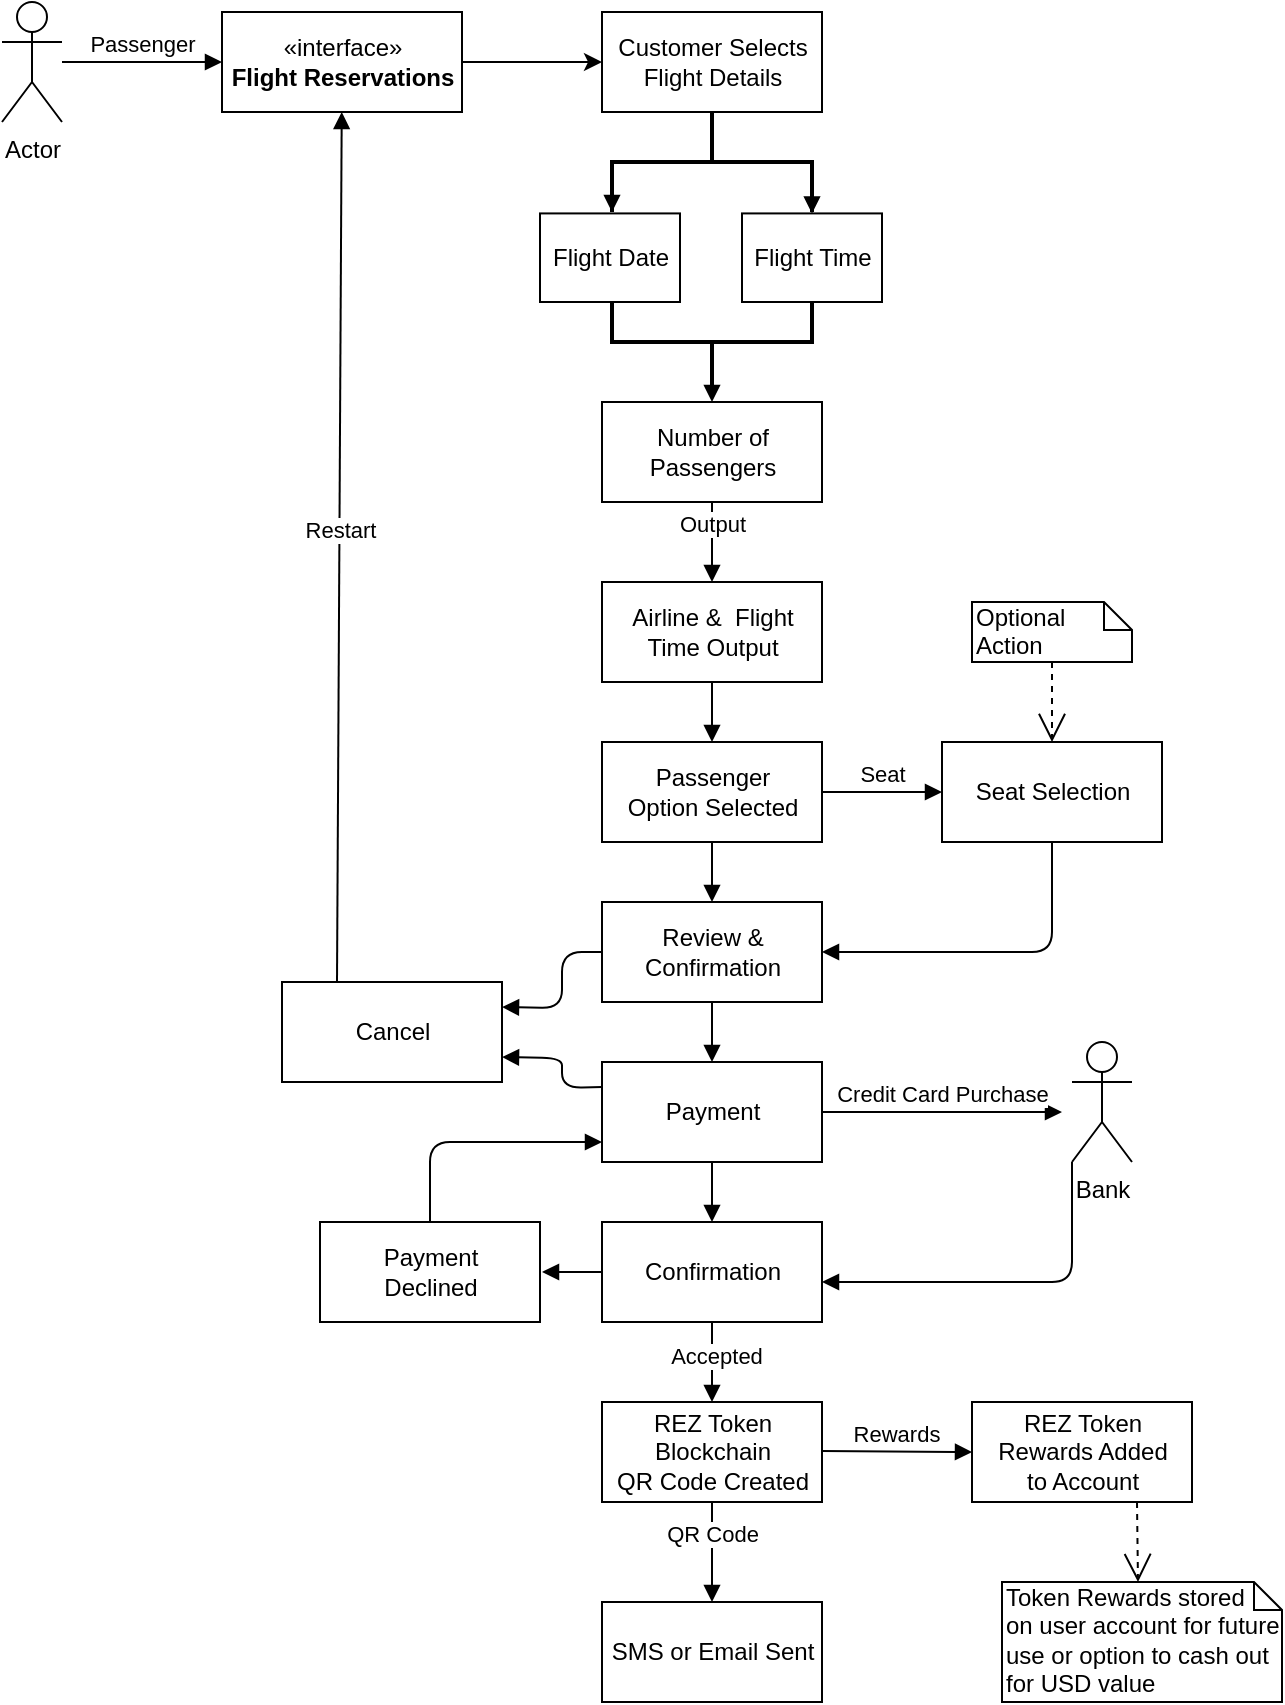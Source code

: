 <mxfile version="13.6.9" type="github"><diagram id="7NIO5p11cOUV4MQMlq8A" name="Page-1"><mxGraphModel dx="873" dy="569" grid="1" gridSize="10" guides="1" tooltips="1" connect="1" arrows="1" fold="1" page="1" pageScale="1" pageWidth="850" pageHeight="1100" math="0" shadow="0"><root><mxCell id="0"/><mxCell id="1" parent="0"/><mxCell id="cuWLX52EpwaDHfOYWjFF-2" value="" style="endArrow=classic;html=1;exitX=1;exitY=0.5;exitDx=0;exitDy=0;entryX=0;entryY=0.5;entryDx=0;entryDy=0;" edge="1" parent="1" source="cuWLX52EpwaDHfOYWjFF-9" target="cuWLX52EpwaDHfOYWjFF-4"><mxGeometry width="50" height="50" relative="1" as="geometry"><mxPoint x="240" y="79.5" as="sourcePoint"/><mxPoint x="370" y="79.5" as="targetPoint"/></mxGeometry></mxCell><mxCell id="cuWLX52EpwaDHfOYWjFF-4" value="&lt;span&gt;Customer Selects&lt;/span&gt;&lt;br&gt;&lt;span&gt;Flight Details&lt;/span&gt;" style="html=1;" vertex="1" parent="1"><mxGeometry x="340" y="55" width="110" height="50" as="geometry"/></mxCell><mxCell id="cuWLX52EpwaDHfOYWjFF-6" value="Actor" style="shape=umlActor;verticalLabelPosition=bottom;verticalAlign=top;html=1;" vertex="1" parent="1"><mxGeometry x="40" y="50" width="30" height="60" as="geometry"/></mxCell><mxCell id="cuWLX52EpwaDHfOYWjFF-7" value="Passenger" style="html=1;verticalAlign=bottom;endArrow=block;" edge="1" parent="1" source="cuWLX52EpwaDHfOYWjFF-6" target="cuWLX52EpwaDHfOYWjFF-9"><mxGeometry width="80" relative="1" as="geometry"><mxPoint x="80" y="80" as="sourcePoint"/><mxPoint x="140" y="80" as="targetPoint"/></mxGeometry></mxCell><mxCell id="cuWLX52EpwaDHfOYWjFF-9" value="«interface»&lt;br&gt;&lt;b&gt;Flight Reservations&lt;/b&gt;" style="html=1;" vertex="1" parent="1"><mxGeometry x="150" y="55" width="120" height="50" as="geometry"/></mxCell><mxCell id="cuWLX52EpwaDHfOYWjFF-14" value="" style="strokeWidth=2;html=1;shape=mxgraph.flowchart.annotation_2;align=left;labelPosition=right;pointerEvents=1;rotation=-90;" vertex="1" parent="1"><mxGeometry x="370" y="170" width="50" height="100" as="geometry"/></mxCell><mxCell id="cuWLX52EpwaDHfOYWjFF-16" value="Flight Date" style="html=1;" vertex="1" parent="1"><mxGeometry x="309" y="155.71" width="70" height="44.29" as="geometry"/></mxCell><mxCell id="cuWLX52EpwaDHfOYWjFF-17" value="" style="strokeWidth=2;html=1;shape=mxgraph.flowchart.annotation_2;align=left;labelPosition=right;pointerEvents=1;rotation=90;" vertex="1" parent="1"><mxGeometry x="370" y="80" width="50" height="100" as="geometry"/></mxCell><mxCell id="cuWLX52EpwaDHfOYWjFF-18" value="Flight Time" style="html=1;" vertex="1" parent="1"><mxGeometry x="410" y="155.71" width="70" height="44.29" as="geometry"/></mxCell><mxCell id="cuWLX52EpwaDHfOYWjFF-20" value="" style="html=1;verticalAlign=bottom;endArrow=block;entryX=1;entryY=1;entryDx=0;entryDy=0;entryPerimeter=0;exitX=0.5;exitY=1;exitDx=0;exitDy=0;exitPerimeter=0;" edge="1" parent="1" source="cuWLX52EpwaDHfOYWjFF-17" target="cuWLX52EpwaDHfOYWjFF-17"><mxGeometry width="80" relative="1" as="geometry"><mxPoint x="210" y="320" as="sourcePoint"/><mxPoint x="210" y="340" as="targetPoint"/></mxGeometry></mxCell><mxCell id="cuWLX52EpwaDHfOYWjFF-21" value="" style="html=1;verticalAlign=bottom;endArrow=block;entryX=0.5;entryY=0;entryDx=0;entryDy=0;exitX=0.5;exitY=0;exitDx=0;exitDy=0;exitPerimeter=0;" edge="1" parent="1" source="cuWLX52EpwaDHfOYWjFF-17" target="cuWLX52EpwaDHfOYWjFF-18"><mxGeometry width="80" relative="1" as="geometry"><mxPoint x="356" y="140" as="sourcePoint"/><mxPoint x="356" y="165" as="targetPoint"/></mxGeometry></mxCell><mxCell id="cuWLX52EpwaDHfOYWjFF-22" value="" style="html=1;verticalAlign=bottom;endArrow=block;entryX=0.5;entryY=0;entryDx=0;entryDy=0;" edge="1" parent="1" target="cuWLX52EpwaDHfOYWjFF-23"><mxGeometry width="80" relative="1" as="geometry"><mxPoint x="395" y="223" as="sourcePoint"/><mxPoint x="455" y="165.71" as="targetPoint"/></mxGeometry></mxCell><mxCell id="cuWLX52EpwaDHfOYWjFF-23" value="Number of&lt;br&gt;Passengers" style="html=1;" vertex="1" parent="1"><mxGeometry x="340" y="250" width="110" height="50" as="geometry"/></mxCell><mxCell id="cuWLX52EpwaDHfOYWjFF-25" value="Airline &amp;amp;&amp;nbsp; Flight&lt;br&gt;Time Output" style="html=1;" vertex="1" parent="1"><mxGeometry x="340" y="340" width="110" height="50" as="geometry"/></mxCell><mxCell id="cuWLX52EpwaDHfOYWjFF-26" value="Output" style="html=1;verticalAlign=bottom;endArrow=block;exitX=0.5;exitY=1;exitDx=0;exitDy=0;entryX=0.5;entryY=0;entryDx=0;entryDy=0;" edge="1" parent="1" source="cuWLX52EpwaDHfOYWjFF-23" target="cuWLX52EpwaDHfOYWjFF-25"><mxGeometry width="80" relative="1" as="geometry"><mxPoint x="200" y="380" as="sourcePoint"/><mxPoint x="280" y="380" as="targetPoint"/></mxGeometry></mxCell><mxCell id="cuWLX52EpwaDHfOYWjFF-27" value="Passenger&lt;br&gt;Option Selected" style="html=1;" vertex="1" parent="1"><mxGeometry x="340" y="420" width="110" height="50" as="geometry"/></mxCell><mxCell id="cuWLX52EpwaDHfOYWjFF-28" value="" style="html=1;verticalAlign=bottom;endArrow=block;exitX=0.5;exitY=1;exitDx=0;exitDy=0;entryX=0.5;entryY=0;entryDx=0;entryDy=0;" edge="1" parent="1" source="cuWLX52EpwaDHfOYWjFF-25" target="cuWLX52EpwaDHfOYWjFF-27"><mxGeometry width="80" relative="1" as="geometry"><mxPoint x="320" y="430" as="sourcePoint"/><mxPoint x="400" y="430" as="targetPoint"/></mxGeometry></mxCell><mxCell id="cuWLX52EpwaDHfOYWjFF-29" value="Seat Selection" style="html=1;" vertex="1" parent="1"><mxGeometry x="510" y="420" width="110" height="50" as="geometry"/></mxCell><mxCell id="cuWLX52EpwaDHfOYWjFF-30" value="Review &amp;amp;&lt;br&gt;Confirmation" style="html=1;" vertex="1" parent="1"><mxGeometry x="340" y="500" width="110" height="50" as="geometry"/></mxCell><mxCell id="cuWLX52EpwaDHfOYWjFF-31" value="" style="html=1;verticalAlign=bottom;endArrow=block;exitX=0.5;exitY=1;exitDx=0;exitDy=0;entryX=0.5;entryY=0;entryDx=0;entryDy=0;" edge="1" parent="1" source="cuWLX52EpwaDHfOYWjFF-27" target="cuWLX52EpwaDHfOYWjFF-30"><mxGeometry width="80" relative="1" as="geometry"><mxPoint x="405" y="461" as="sourcePoint"/><mxPoint x="405" y="491" as="targetPoint"/></mxGeometry></mxCell><mxCell id="cuWLX52EpwaDHfOYWjFF-32" value="Seat" style="html=1;verticalAlign=bottom;endArrow=block;entryX=0;entryY=0.5;entryDx=0;entryDy=0;" edge="1" parent="1" target="cuWLX52EpwaDHfOYWjFF-29"><mxGeometry width="80" relative="1" as="geometry"><mxPoint x="450" y="445" as="sourcePoint"/><mxPoint x="510" y="443" as="targetPoint"/></mxGeometry></mxCell><mxCell id="cuWLX52EpwaDHfOYWjFF-33" value="Optional&lt;br&gt;Action" style="shape=note;whiteSpace=wrap;html=1;size=14;verticalAlign=top;align=left;spacingTop=-6;" vertex="1" parent="1"><mxGeometry x="525" y="350" width="80" height="30" as="geometry"/></mxCell><mxCell id="cuWLX52EpwaDHfOYWjFF-37" value="" style="endArrow=open;endSize=12;dashed=1;html=1;exitX=0.5;exitY=1;exitDx=0;exitDy=0;exitPerimeter=0;entryX=0.5;entryY=0;entryDx=0;entryDy=0;" edge="1" parent="1" source="cuWLX52EpwaDHfOYWjFF-33" target="cuWLX52EpwaDHfOYWjFF-29"><mxGeometry width="160" relative="1" as="geometry"><mxPoint x="100" y="470" as="sourcePoint"/><mxPoint x="260" y="470" as="targetPoint"/></mxGeometry></mxCell><mxCell id="cuWLX52EpwaDHfOYWjFF-38" value="" style="html=1;verticalAlign=bottom;endArrow=block;exitX=0.5;exitY=1;exitDx=0;exitDy=0;entryX=1;entryY=0.5;entryDx=0;entryDy=0;" edge="1" parent="1" source="cuWLX52EpwaDHfOYWjFF-29" target="cuWLX52EpwaDHfOYWjFF-30"><mxGeometry width="80" relative="1" as="geometry"><mxPoint x="510" y="540" as="sourcePoint"/><mxPoint x="590" y="540" as="targetPoint"/><Array as="points"><mxPoint x="565" y="525"/></Array></mxGeometry></mxCell><mxCell id="cuWLX52EpwaDHfOYWjFF-39" value="Payment" style="html=1;" vertex="1" parent="1"><mxGeometry x="340" y="580" width="110" height="50" as="geometry"/></mxCell><mxCell id="cuWLX52EpwaDHfOYWjFF-40" value="Bank" style="shape=umlActor;verticalLabelPosition=bottom;verticalAlign=top;html=1;" vertex="1" parent="1"><mxGeometry x="575" y="570" width="30" height="60" as="geometry"/></mxCell><mxCell id="cuWLX52EpwaDHfOYWjFF-41" value="" style="html=1;verticalAlign=bottom;endArrow=block;exitX=0.5;exitY=1;exitDx=0;exitDy=0;entryX=0.5;entryY=0;entryDx=0;entryDy=0;" edge="1" parent="1" source="cuWLX52EpwaDHfOYWjFF-30" target="cuWLX52EpwaDHfOYWjFF-39"><mxGeometry width="80" relative="1" as="geometry"><mxPoint x="350" y="670" as="sourcePoint"/><mxPoint x="430" y="670" as="targetPoint"/></mxGeometry></mxCell><mxCell id="cuWLX52EpwaDHfOYWjFF-42" value="Credit Card Purchase" style="html=1;verticalAlign=bottom;endArrow=block;exitX=1;exitY=0.5;exitDx=0;exitDy=0;" edge="1" parent="1" source="cuWLX52EpwaDHfOYWjFF-39"><mxGeometry width="80" relative="1" as="geometry"><mxPoint x="450" y="600" as="sourcePoint"/><mxPoint x="570" y="605" as="targetPoint"/></mxGeometry></mxCell><mxCell id="cuWLX52EpwaDHfOYWjFF-43" value="" style="html=1;verticalAlign=bottom;endArrow=block;exitX=0;exitY=1;exitDx=0;exitDy=0;exitPerimeter=0;" edge="1" parent="1" source="cuWLX52EpwaDHfOYWjFF-40"><mxGeometry width="80" relative="1" as="geometry"><mxPoint x="330" y="670" as="sourcePoint"/><mxPoint x="450" y="690" as="targetPoint"/><Array as="points"><mxPoint x="575" y="690"/></Array></mxGeometry></mxCell><mxCell id="cuWLX52EpwaDHfOYWjFF-44" value="Confirmation" style="html=1;" vertex="1" parent="1"><mxGeometry x="340" y="660" width="110" height="50" as="geometry"/></mxCell><mxCell id="cuWLX52EpwaDHfOYWjFF-45" value="" style="html=1;verticalAlign=bottom;endArrow=block;exitX=0.5;exitY=1;exitDx=0;exitDy=0;entryX=0.5;entryY=0;entryDx=0;entryDy=0;" edge="1" parent="1" source="cuWLX52EpwaDHfOYWjFF-39" target="cuWLX52EpwaDHfOYWjFF-44"><mxGeometry width="80" relative="1" as="geometry"><mxPoint x="405" y="560" as="sourcePoint"/><mxPoint x="405" y="590" as="targetPoint"/></mxGeometry></mxCell><mxCell id="cuWLX52EpwaDHfOYWjFF-46" value="Cancel" style="html=1;" vertex="1" parent="1"><mxGeometry x="180" y="540" width="110" height="50" as="geometry"/></mxCell><mxCell id="cuWLX52EpwaDHfOYWjFF-47" value="REZ Token&lt;br&gt;Blockchain&lt;br&gt;QR Code Created" style="html=1;" vertex="1" parent="1"><mxGeometry x="340" y="750" width="110" height="50" as="geometry"/></mxCell><mxCell id="cuWLX52EpwaDHfOYWjFF-48" value="Payment&lt;br&gt;Declined" style="html=1;" vertex="1" parent="1"><mxGeometry x="199" y="660" width="110" height="50" as="geometry"/></mxCell><mxCell id="cuWLX52EpwaDHfOYWjFF-49" value="" style="html=1;verticalAlign=bottom;endArrow=block;entryX=0.5;entryY=0;entryDx=0;entryDy=0;exitX=0.5;exitY=1;exitDx=0;exitDy=0;" edge="1" parent="1" source="cuWLX52EpwaDHfOYWjFF-44" target="cuWLX52EpwaDHfOYWjFF-47"><mxGeometry width="80" relative="1" as="geometry"><mxPoint x="270" y="740" as="sourcePoint"/><mxPoint x="350" y="740" as="targetPoint"/></mxGeometry></mxCell><mxCell id="cuWLX52EpwaDHfOYWjFF-59" value="Accepted" style="edgeLabel;html=1;align=center;verticalAlign=middle;resizable=0;points=[];" vertex="1" connectable="0" parent="cuWLX52EpwaDHfOYWjFF-49"><mxGeometry x="-0.15" y="2" relative="1" as="geometry"><mxPoint as="offset"/></mxGeometry></mxCell><mxCell id="cuWLX52EpwaDHfOYWjFF-50" value="SMS or Email Sent" style="html=1;" vertex="1" parent="1"><mxGeometry x="340" y="850" width="110" height="50" as="geometry"/></mxCell><mxCell id="cuWLX52EpwaDHfOYWjFF-51" value="QR Code" style="html=1;verticalAlign=bottom;endArrow=block;entryX=0.5;entryY=0;entryDx=0;entryDy=0;exitX=0.5;exitY=1;exitDx=0;exitDy=0;" edge="1" parent="1" source="cuWLX52EpwaDHfOYWjFF-47" target="cuWLX52EpwaDHfOYWjFF-50"><mxGeometry width="80" relative="1" as="geometry"><mxPoint x="180" y="800" as="sourcePoint"/><mxPoint x="260" y="800" as="targetPoint"/></mxGeometry></mxCell><mxCell id="cuWLX52EpwaDHfOYWjFF-52" value="" style="html=1;verticalAlign=bottom;endArrow=block;exitX=0;exitY=0.5;exitDx=0;exitDy=0;" edge="1" parent="1" source="cuWLX52EpwaDHfOYWjFF-44"><mxGeometry width="80" relative="1" as="geometry"><mxPoint x="190" y="780" as="sourcePoint"/><mxPoint x="310" y="685" as="targetPoint"/></mxGeometry></mxCell><mxCell id="cuWLX52EpwaDHfOYWjFF-53" value="" style="html=1;verticalAlign=bottom;endArrow=block;exitX=0.5;exitY=0;exitDx=0;exitDy=0;" edge="1" parent="1" source="cuWLX52EpwaDHfOYWjFF-48"><mxGeometry width="80" relative="1" as="geometry"><mxPoint x="260" y="620" as="sourcePoint"/><mxPoint x="340" y="620" as="targetPoint"/><Array as="points"><mxPoint x="254" y="620"/></Array></mxGeometry></mxCell><mxCell id="cuWLX52EpwaDHfOYWjFF-56" value="" style="html=1;verticalAlign=bottom;endArrow=block;entryX=1;entryY=0.75;entryDx=0;entryDy=0;exitX=0;exitY=0.25;exitDx=0;exitDy=0;" edge="1" parent="1" source="cuWLX52EpwaDHfOYWjFF-39" target="cuWLX52EpwaDHfOYWjFF-46"><mxGeometry width="80" relative="1" as="geometry"><mxPoint x="130" y="620" as="sourcePoint"/><mxPoint x="210" y="620" as="targetPoint"/><Array as="points"><mxPoint x="320" y="593"/><mxPoint x="320" y="578"/></Array></mxGeometry></mxCell><mxCell id="cuWLX52EpwaDHfOYWjFF-57" value="" style="html=1;verticalAlign=bottom;endArrow=block;exitX=0;exitY=0.5;exitDx=0;exitDy=0;entryX=1;entryY=0.25;entryDx=0;entryDy=0;" edge="1" parent="1" source="cuWLX52EpwaDHfOYWjFF-30" target="cuWLX52EpwaDHfOYWjFF-46"><mxGeometry width="80" relative="1" as="geometry"><mxPoint x="260" y="530" as="sourcePoint"/><mxPoint x="280" y="500" as="targetPoint"/><Array as="points"><mxPoint x="320" y="525"/><mxPoint x="320" y="553"/></Array></mxGeometry></mxCell><mxCell id="cuWLX52EpwaDHfOYWjFF-58" value="Restart" style="html=1;verticalAlign=bottom;endArrow=block;exitX=0.25;exitY=0;exitDx=0;exitDy=0;" edge="1" parent="1" source="cuWLX52EpwaDHfOYWjFF-46" target="cuWLX52EpwaDHfOYWjFF-9"><mxGeometry width="80" relative="1" as="geometry"><mxPoint x="240" y="530" as="sourcePoint"/><mxPoint x="300" y="490" as="targetPoint"/></mxGeometry></mxCell><mxCell id="cuWLX52EpwaDHfOYWjFF-60" value="Rewards" style="html=1;verticalAlign=bottom;endArrow=block;entryX=0;entryY=0.5;entryDx=0;entryDy=0;" edge="1" parent="1" target="cuWLX52EpwaDHfOYWjFF-62"><mxGeometry width="80" relative="1" as="geometry"><mxPoint x="450" y="774.5" as="sourcePoint"/><mxPoint x="530" y="774.5" as="targetPoint"/></mxGeometry></mxCell><mxCell id="cuWLX52EpwaDHfOYWjFF-62" value="REZ Token&lt;br&gt;Rewards Added&lt;br&gt;to Account" style="html=1;" vertex="1" parent="1"><mxGeometry x="525" y="750" width="110" height="50" as="geometry"/></mxCell><mxCell id="cuWLX52EpwaDHfOYWjFF-64" value="Token Rewards stored&lt;br&gt;on user account for future&lt;br&gt;use or option to cash out&lt;br&gt;for USD value" style="shape=note;whiteSpace=wrap;html=1;size=14;verticalAlign=top;align=left;spacingTop=-6;" vertex="1" parent="1"><mxGeometry x="540" y="840" width="140" height="60" as="geometry"/></mxCell><mxCell id="cuWLX52EpwaDHfOYWjFF-65" value="" style="endArrow=open;endSize=12;dashed=1;html=1;entryX=0;entryY=0;entryDx=68;entryDy=0;entryPerimeter=0;exitX=0.75;exitY=1;exitDx=0;exitDy=0;" edge="1" parent="1" source="cuWLX52EpwaDHfOYWjFF-62" target="cuWLX52EpwaDHfOYWjFF-64"><mxGeometry width="160" relative="1" as="geometry"><mxPoint x="575" y="390" as="sourcePoint"/><mxPoint x="575" y="430" as="targetPoint"/></mxGeometry></mxCell></root></mxGraphModel></diagram></mxfile>